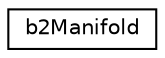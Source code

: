 digraph "Graphical Class Hierarchy"
{
 // LATEX_PDF_SIZE
  edge [fontname="Helvetica",fontsize="10",labelfontname="Helvetica",labelfontsize="10"];
  node [fontname="Helvetica",fontsize="10",shape=record];
  rankdir="LR";
  Node0 [label="b2Manifold",height=0.2,width=0.4,color="black", fillcolor="white", style="filled",URL="$structb2Manifold.html",tooltip=" "];
}

